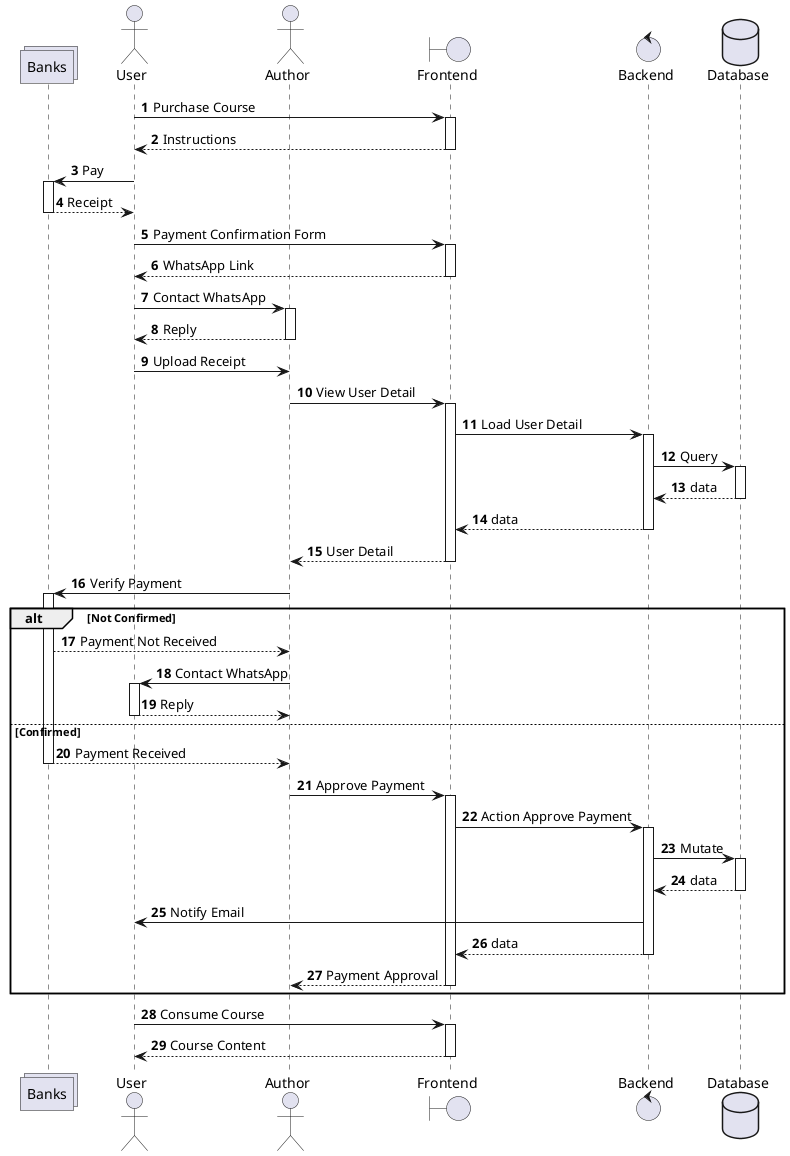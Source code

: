 @startuml "Payment Flow"
collections Banks
actor User
actor Author
boundary Frontend as FE
control Backend as BE
database Database as DB

autonumber
autoactivate on

User -> FE: Purchase Course
return Instructions
User -> Banks: Pay
return Receipt
User -> FE: Payment Confirmation Form
return WhatsApp Link
User -> Author: Contact WhatsApp
return Reply

autoactivate off
User -> Author: Upload Receipt
autoactivate on

Author -> FE: View User Detail
FE -> BE: Load User Detail
BE -> DB: Query
return data
return data
return User Detail

Author -> Banks: Verify Payment

autoactivate off

alt Not Confirmed
  Banks --> Author: Payment Not Received
  autoactivate on
  Author -> User: Contact WhatsApp
  return Reply
else Confirmed
  return Payment Received
  Author -> FE: Approve Payment
  FE -> BE: Action Approve Payment
  BE -> DB: Mutate
  return data

  autoactivate off
  BE -> User: Notify Email
  autoactivate on

  return data
  return Payment Approval
end

User -> FE: Consume Course
return Course Content
@enduml
